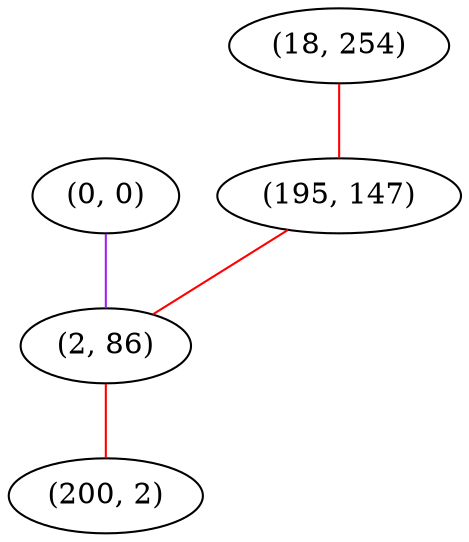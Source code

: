 graph "" {
"(0, 0)";
"(18, 254)";
"(195, 147)";
"(2, 86)";
"(200, 2)";
"(0, 0)" -- "(2, 86)"  [color=purple, key=0, weight=4];
"(18, 254)" -- "(195, 147)"  [color=red, key=0, weight=1];
"(195, 147)" -- "(2, 86)"  [color=red, key=0, weight=1];
"(2, 86)" -- "(200, 2)"  [color=red, key=0, weight=1];
}
